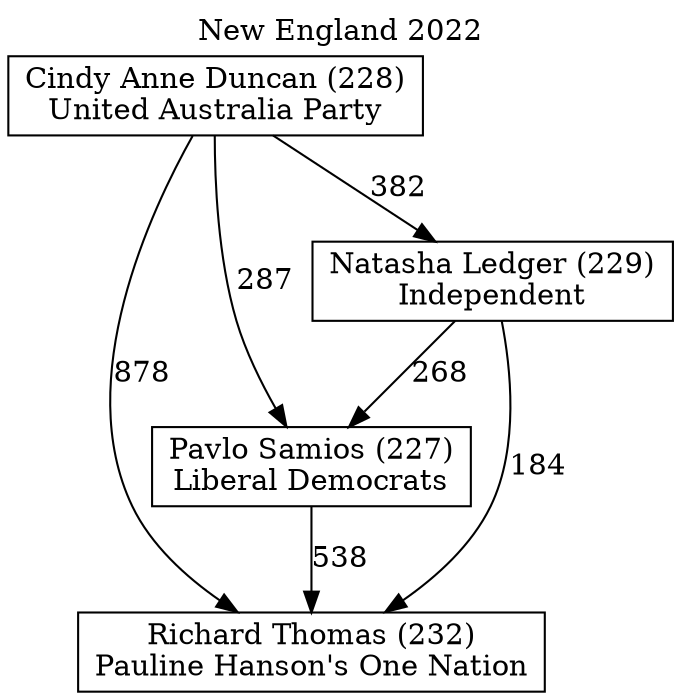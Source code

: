 // House preference flow
digraph "Richard Thomas (232)_New England_2022" {
	graph [label="New England 2022" labelloc=t mclimit=10]
	node [shape=box]
	"Richard Thomas (232)" [label="Richard Thomas (232)
Pauline Hanson's One Nation"]
	"Pavlo Samios (227)" [label="Pavlo Samios (227)
Liberal Democrats"]
	"Natasha Ledger (229)" [label="Natasha Ledger (229)
Independent"]
	"Cindy Anne Duncan (228)" [label="Cindy Anne Duncan (228)
United Australia Party"]
	"Pavlo Samios (227)" -> "Richard Thomas (232)" [label=538]
	"Natasha Ledger (229)" -> "Pavlo Samios (227)" [label=268]
	"Cindy Anne Duncan (228)" -> "Natasha Ledger (229)" [label=382]
	"Natasha Ledger (229)" -> "Richard Thomas (232)" [label=184]
	"Cindy Anne Duncan (228)" -> "Richard Thomas (232)" [label=878]
	"Cindy Anne Duncan (228)" -> "Pavlo Samios (227)" [label=287]
}
